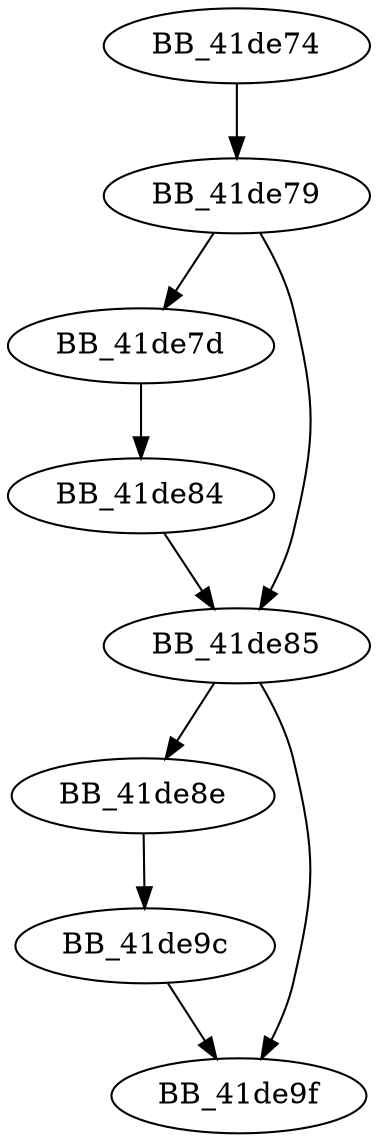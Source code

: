 DiGraph _abort{
BB_41de74->BB_41de79
BB_41de79->BB_41de7d
BB_41de79->BB_41de85
BB_41de7d->BB_41de84
BB_41de84->BB_41de85
BB_41de85->BB_41de8e
BB_41de85->BB_41de9f
BB_41de8e->BB_41de9c
BB_41de9c->BB_41de9f
}
